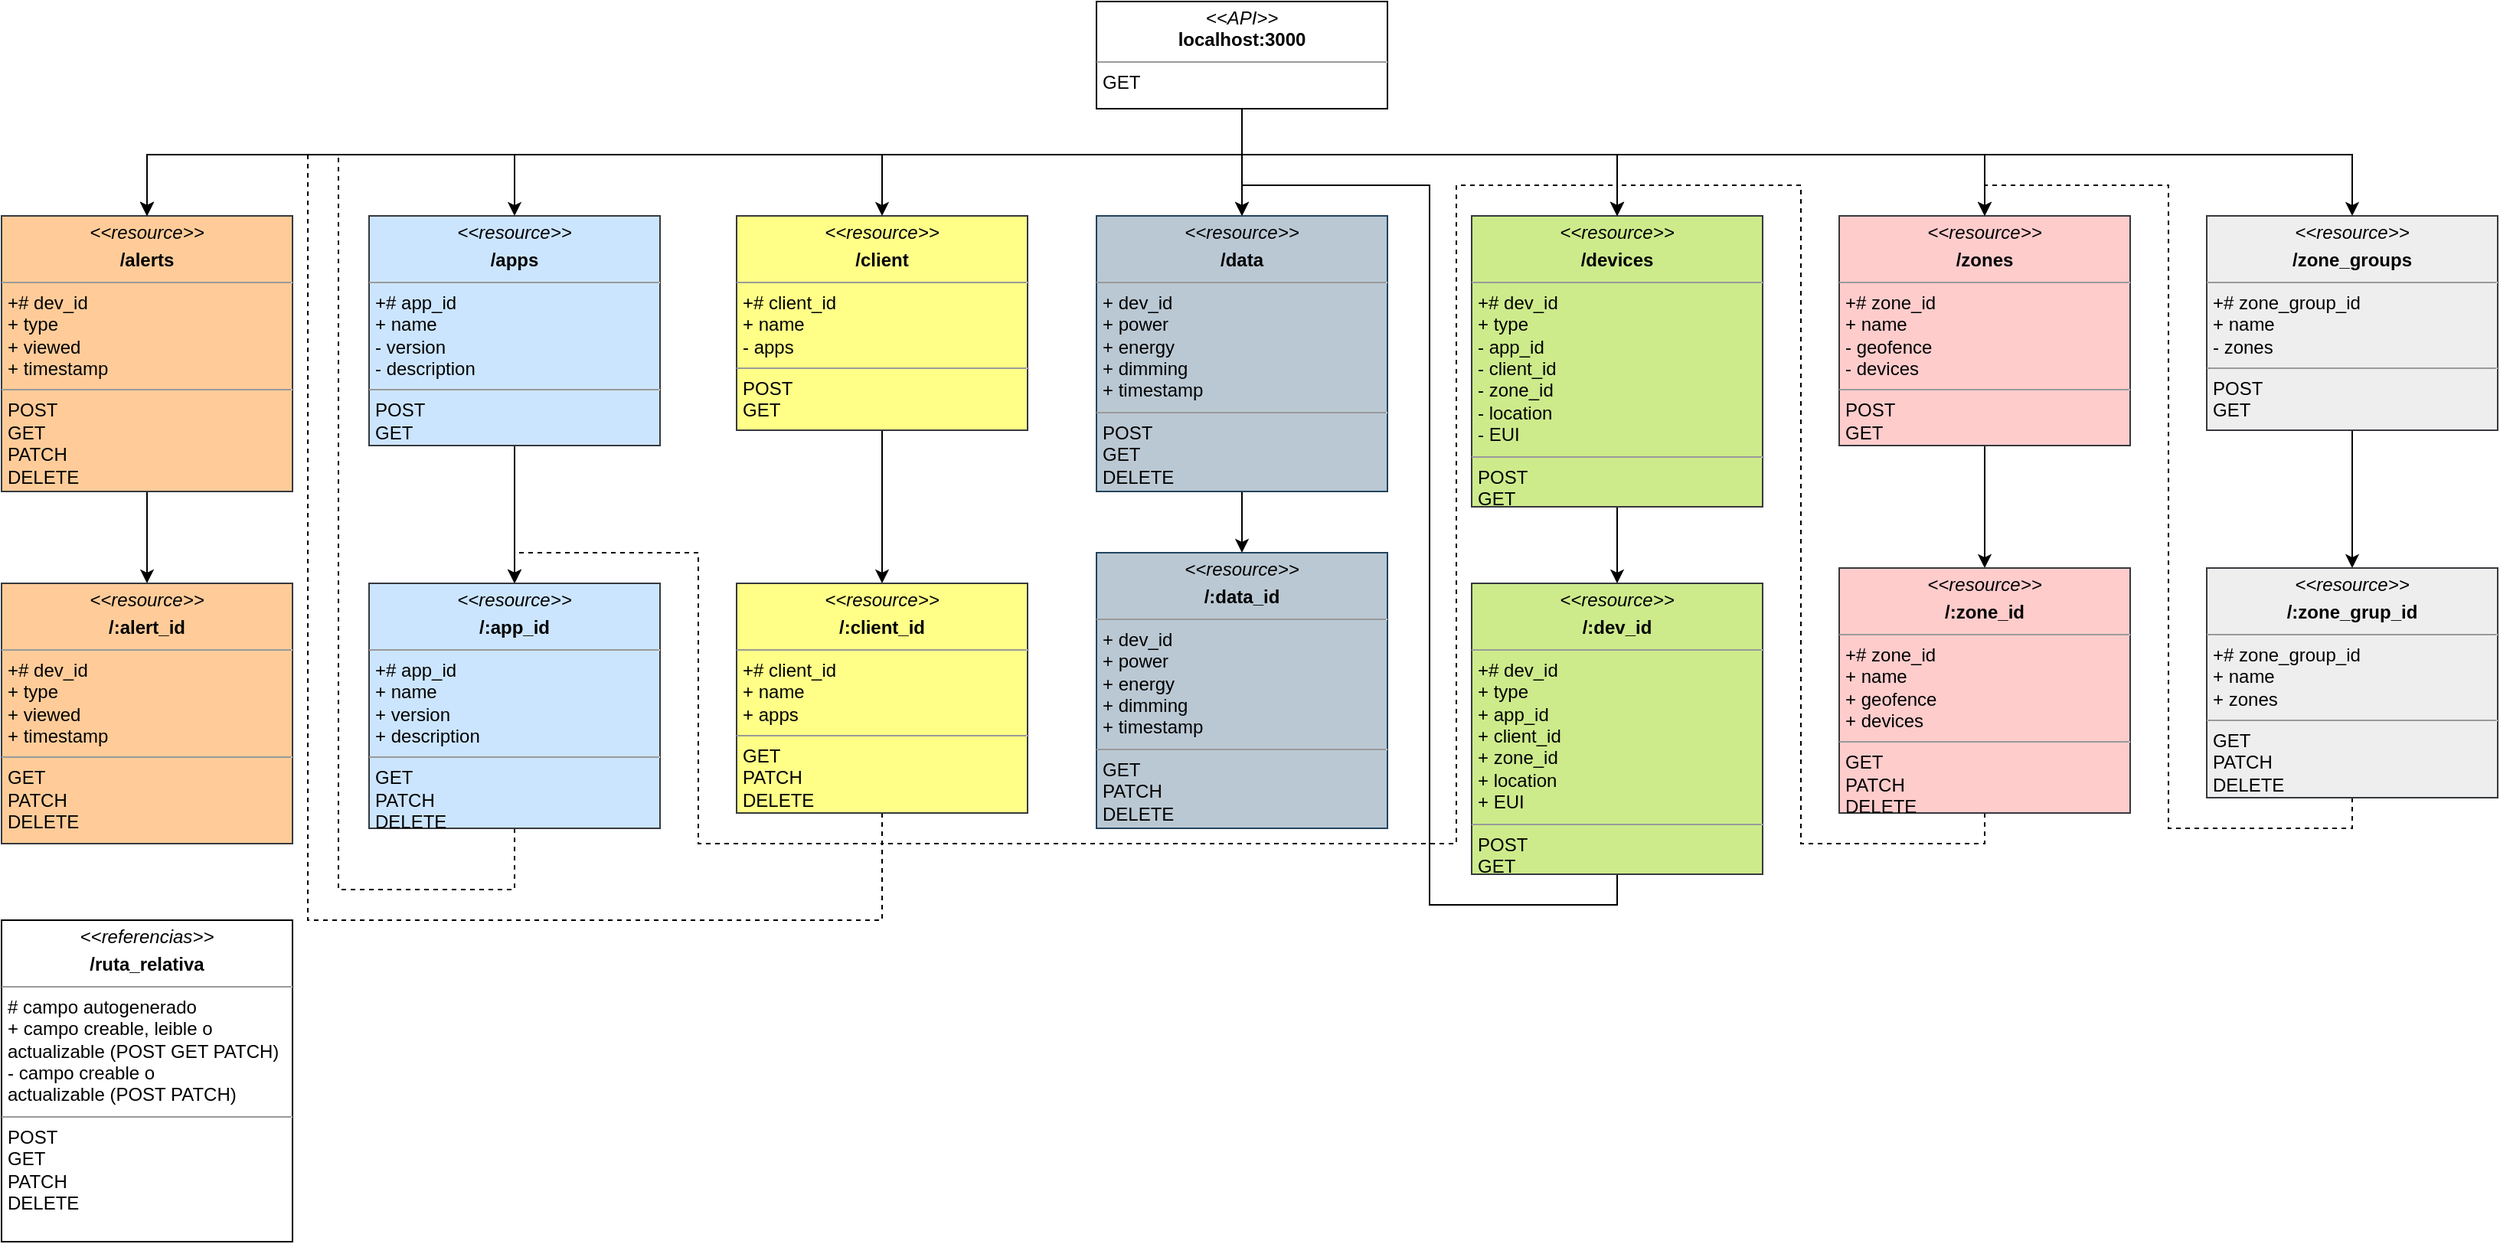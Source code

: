 <mxfile version="12.6.7" type="google"><diagram name="Page-1" id="c4acf3e9-155e-7222-9cf6-157b1a14988f"><mxGraphModel dx="1800" dy="668" grid="1" gridSize="10" guides="1" tooltips="1" connect="1" arrows="1" fold="1" page="1" pageScale="1" pageWidth="850" pageHeight="1100" background="#ffffff" math="0" shadow="0"><root><mxCell id="0"/><mxCell id="1" parent="0"/><mxCell id="lc4Dg4HVKLQ72HS-qznh-30" style="edgeStyle=orthogonalEdgeStyle;rounded=0;orthogonalLoop=1;jettySize=auto;html=1;exitX=0.5;exitY=1;exitDx=0;exitDy=0;entryX=0.5;entryY=0;entryDx=0;entryDy=0;strokeColor=#000000;" parent="1" source="O4Lnr_9uCErgYQcdKNVx-6" target="lc4Dg4HVKLQ72HS-qznh-29" edge="1"><mxGeometry relative="1" as="geometry"/></mxCell><mxCell id="O4Lnr_9uCErgYQcdKNVx-6" value="&lt;p style=&quot;margin: 0px ; margin-top: 4px ; text-align: center&quot;&gt;&lt;i&gt;&amp;lt;&amp;lt;resource&lt;/i&gt;&lt;i&gt;&amp;gt;&amp;gt;&lt;/i&gt;&lt;/p&gt;&lt;p style=&quot;margin: 0px ; margin-top: 4px ; text-align: center&quot;&gt;&lt;b&gt;/client&lt;/b&gt;&lt;/p&gt;&lt;hr size=&quot;1&quot;&gt;&lt;p style=&quot;margin: 0px ; margin-left: 4px&quot;&gt;+# client_id&lt;/p&gt;&lt;p style=&quot;margin: 0px ; margin-left: 4px&quot;&gt;+ name&lt;/p&gt;&lt;p style=&quot;margin: 0px ; margin-left: 4px&quot;&gt;- apps&lt;/p&gt;&lt;hr size=&quot;1&quot;&gt;&lt;p style=&quot;margin: 0px 0px 0px 4px&quot;&gt;POST&lt;br&gt;&lt;/p&gt;&lt;p style=&quot;margin: 0px 0px 0px 4px&quot;&gt;GET&lt;/p&gt;" style="verticalAlign=top;align=left;overflow=fill;fontSize=12;fontFamily=Helvetica;html=1;fillColor=#ffff88;strokeColor=#36393d;" parent="1" vertex="1"><mxGeometry x="520" y="160" width="190" height="140" as="geometry"/></mxCell><mxCell id="lc4Dg4HVKLQ72HS-qznh-26" style="edgeStyle=orthogonalEdgeStyle;rounded=0;orthogonalLoop=1;jettySize=auto;html=1;exitX=0.5;exitY=1;exitDx=0;exitDy=0;entryX=0.5;entryY=0;entryDx=0;entryDy=0;strokeColor=#000000;" parent="1" source="O4Lnr_9uCErgYQcdKNVx-8" target="lc4Dg4HVKLQ72HS-qznh-19" edge="1"><mxGeometry relative="1" as="geometry"/></mxCell><mxCell id="O4Lnr_9uCErgYQcdKNVx-8" value="&lt;p style=&quot;margin: 0px ; margin-top: 4px ; text-align: center&quot;&gt;&lt;i&gt;&amp;lt;&amp;lt;resource&lt;/i&gt;&lt;i&gt;&amp;gt;&amp;gt;&lt;/i&gt;&lt;/p&gt;&lt;p style=&quot;margin: 0px ; margin-top: 4px ; text-align: center&quot;&gt;&lt;b&gt;/:dev_id&lt;/b&gt;&lt;/p&gt;&lt;hr size=&quot;1&quot;&gt;&lt;p style=&quot;margin: 0px ; margin-left: 4px&quot;&gt;&lt;span&gt;+# dev_id&lt;/span&gt;&lt;br&gt;&lt;/p&gt;&lt;p style=&quot;margin: 0px 0px 0px 4px&quot;&gt;+ type&lt;/p&gt;&lt;p style=&quot;margin: 0px 0px 0px 4px&quot;&gt;+ app_id&lt;/p&gt;&lt;p style=&quot;margin: 0px 0px 0px 4px&quot;&gt;+ client_id&lt;/p&gt;&lt;p style=&quot;margin: 0px 0px 0px 4px&quot;&gt;+ zone_id&lt;/p&gt;&lt;p style=&quot;margin: 0px 0px 0px 4px&quot;&gt;+ location&lt;/p&gt;&lt;p style=&quot;margin: 0px 0px 0px 4px&quot;&gt;+ EUI&lt;/p&gt;&lt;hr size=&quot;1&quot;&gt;&lt;p style=&quot;margin: 0px 0px 0px 4px&quot;&gt;POST&lt;br&gt;&lt;/p&gt;&lt;p style=&quot;margin: 0px 0px 0px 4px&quot;&gt;GET&lt;/p&gt;" style="verticalAlign=top;align=left;overflow=fill;fontSize=12;fontFamily=Helvetica;html=1;fillColor=#cdeb8b;strokeColor=#36393d;" parent="1" vertex="1"><mxGeometry x="1000" y="400" width="190" height="190" as="geometry"/></mxCell><mxCell id="lc4Dg4HVKLQ72HS-qznh-17" style="edgeStyle=orthogonalEdgeStyle;rounded=0;orthogonalLoop=1;jettySize=auto;html=1;exitX=0.5;exitY=1;exitDx=0;exitDy=0;entryX=0.5;entryY=0;entryDx=0;entryDy=0;" parent="1" source="lc4Dg4HVKLQ72HS-qznh-8" target="lc4Dg4HVKLQ72HS-qznh-10" edge="1"><mxGeometry relative="1" as="geometry"><Array as="points"><mxPoint x="850" y="120"/><mxPoint x="135" y="120"/></Array></mxGeometry></mxCell><mxCell id="lc4Dg4HVKLQ72HS-qznh-20" style="edgeStyle=orthogonalEdgeStyle;rounded=0;orthogonalLoop=1;jettySize=auto;html=1;exitX=0.5;exitY=1;exitDx=0;exitDy=0;entryX=0.5;entryY=0;entryDx=0;entryDy=0;" parent="1" source="lc4Dg4HVKLQ72HS-qznh-8" target="lc4Dg4HVKLQ72HS-qznh-12" edge="1"><mxGeometry relative="1" as="geometry"><Array as="points"><mxPoint x="850" y="120"/><mxPoint x="1095" y="120"/></Array></mxGeometry></mxCell><mxCell id="lc4Dg4HVKLQ72HS-qznh-21" style="edgeStyle=orthogonalEdgeStyle;rounded=0;orthogonalLoop=1;jettySize=auto;html=1;exitX=0.5;exitY=1;exitDx=0;exitDy=0;entryX=0.5;entryY=0;entryDx=0;entryDy=0;" parent="1" source="lc4Dg4HVKLQ72HS-qznh-8" target="O4Lnr_9uCErgYQcdKNVx-6" edge="1"><mxGeometry relative="1" as="geometry"><Array as="points"><mxPoint x="850" y="120"/><mxPoint x="615" y="120"/></Array></mxGeometry></mxCell><mxCell id="lc4Dg4HVKLQ72HS-qznh-22" style="edgeStyle=orthogonalEdgeStyle;rounded=0;orthogonalLoop=1;jettySize=auto;html=1;exitX=0.5;exitY=1;exitDx=0;exitDy=0;entryX=0.5;entryY=0;entryDx=0;entryDy=0;" parent="1" source="lc4Dg4HVKLQ72HS-qznh-8" target="lc4Dg4HVKLQ72HS-qznh-11" edge="1"><mxGeometry relative="1" as="geometry"><Array as="points"><mxPoint x="850" y="120"/><mxPoint x="375" y="120"/></Array></mxGeometry></mxCell><mxCell id="lc4Dg4HVKLQ72HS-qznh-23" style="edgeStyle=orthogonalEdgeStyle;rounded=0;orthogonalLoop=1;jettySize=auto;html=1;exitX=0.5;exitY=1;exitDx=0;exitDy=0;entryX=0.5;entryY=0;entryDx=0;entryDy=0;" parent="1" source="lc4Dg4HVKLQ72HS-qznh-8" target="lc4Dg4HVKLQ72HS-qznh-13" edge="1"><mxGeometry relative="1" as="geometry"><Array as="points"><mxPoint x="850" y="120"/><mxPoint x="1335" y="120"/></Array></mxGeometry></mxCell><mxCell id="lc4Dg4HVKLQ72HS-qznh-24" style="edgeStyle=orthogonalEdgeStyle;rounded=0;orthogonalLoop=1;jettySize=auto;html=1;exitX=0.5;exitY=1;exitDx=0;exitDy=0;entryX=0.5;entryY=0;entryDx=0;entryDy=0;" parent="1" source="lc4Dg4HVKLQ72HS-qznh-8" target="lc4Dg4HVKLQ72HS-qznh-14" edge="1"><mxGeometry relative="1" as="geometry"><Array as="points"><mxPoint x="850" y="120"/><mxPoint x="1575" y="120"/></Array></mxGeometry></mxCell><mxCell id="oDlpkbj4S_-S_2nojiM2-3" style="edgeStyle=orthogonalEdgeStyle;rounded=0;orthogonalLoop=1;jettySize=auto;html=1;exitX=0.5;exitY=1;exitDx=0;exitDy=0;entryX=0.5;entryY=0;entryDx=0;entryDy=0;" parent="1" source="lc4Dg4HVKLQ72HS-qznh-8" target="lc4Dg4HVKLQ72HS-qznh-19" edge="1"><mxGeometry relative="1" as="geometry"/></mxCell><mxCell id="lc4Dg4HVKLQ72HS-qznh-8" value="&lt;p style=&quot;margin: 0px ; margin-top: 4px ; text-align: center&quot;&gt;&lt;i&gt;&amp;lt;&amp;lt;API&amp;gt;&amp;gt;&lt;/i&gt;&lt;br&gt;&lt;b&gt;localhost:3000&lt;/b&gt;&lt;/p&gt;&lt;hr size=&quot;1&quot;&gt;&lt;p style=&quot;margin: 0px ; margin-left: 4px&quot;&gt;GET&lt;/p&gt;" style="verticalAlign=top;align=left;overflow=fill;fontSize=12;fontFamily=Helvetica;html=1;" parent="1" vertex="1"><mxGeometry x="755" y="20" width="190" height="70" as="geometry"/></mxCell><mxCell id="RM6d26i9LhzQ9hYn7RAM-2" style="edgeStyle=orthogonalEdgeStyle;rounded=0;orthogonalLoop=1;jettySize=auto;html=1;exitX=0.5;exitY=1;exitDx=0;exitDy=0;" parent="1" source="lc4Dg4HVKLQ72HS-qznh-10" target="RM6d26i9LhzQ9hYn7RAM-1" edge="1"><mxGeometry relative="1" as="geometry"/></mxCell><mxCell id="lc4Dg4HVKLQ72HS-qznh-10" value="&lt;p style=&quot;margin: 0px ; margin-top: 4px ; text-align: center&quot;&gt;&lt;i&gt;&amp;lt;&amp;lt;resource&lt;/i&gt;&lt;i&gt;&amp;gt;&amp;gt;&lt;/i&gt;&lt;/p&gt;&lt;p style=&quot;margin: 0px ; margin-top: 4px ; text-align: center&quot;&gt;&lt;b&gt;/alerts&lt;/b&gt;&lt;/p&gt;&lt;hr size=&quot;1&quot;&gt;&lt;p style=&quot;margin: 0px ; margin-left: 4px&quot;&gt;+# dev_id&lt;/p&gt;&lt;p style=&quot;margin: 0px ; margin-left: 4px&quot;&gt;&lt;span&gt;+ type&lt;/span&gt;&lt;br&gt;&lt;/p&gt;&lt;p style=&quot;margin: 0px ; margin-left: 4px&quot;&gt;&lt;span&gt;+ viewed&lt;/span&gt;&lt;/p&gt;&lt;p style=&quot;margin: 0px 0px 0px 4px&quot;&gt;+ timestamp&lt;/p&gt;&lt;hr size=&quot;1&quot;&gt;&lt;p style=&quot;margin: 0px 0px 0px 4px&quot;&gt;POST&lt;br&gt;&lt;/p&gt;&lt;p style=&quot;margin: 0px 0px 0px 4px&quot;&gt;GET&lt;/p&gt;&lt;p style=&quot;margin: 0px 0px 0px 4px&quot;&gt;PATCH&lt;/p&gt;&lt;p style=&quot;margin: 0px 0px 0px 4px&quot;&gt;DELETE&lt;/p&gt;" style="verticalAlign=top;align=left;overflow=fill;fontSize=12;fontFamily=Helvetica;html=1;fillColor=#ffcc99;strokeColor=#36393d;" parent="1" vertex="1"><mxGeometry x="40" y="160" width="190" height="180" as="geometry"/></mxCell><mxCell id="lc4Dg4HVKLQ72HS-qznh-28" style="edgeStyle=orthogonalEdgeStyle;rounded=0;orthogonalLoop=1;jettySize=auto;html=1;exitX=0.5;exitY=1;exitDx=0;exitDy=0;fillColor=#cce5ff;strokeColor=#000000;" parent="1" source="lc4Dg4HVKLQ72HS-qznh-11" target="lc4Dg4HVKLQ72HS-qznh-27" edge="1"><mxGeometry relative="1" as="geometry"/></mxCell><mxCell id="lc4Dg4HVKLQ72HS-qznh-11" value="&lt;p style=&quot;margin: 0px ; margin-top: 4px ; text-align: center&quot;&gt;&lt;i&gt;&amp;lt;&amp;lt;resource&lt;/i&gt;&lt;i&gt;&amp;gt;&amp;gt;&lt;/i&gt;&lt;/p&gt;&lt;p style=&quot;margin: 0px ; margin-top: 4px ; text-align: center&quot;&gt;&lt;b&gt;/apps&lt;/b&gt;&lt;/p&gt;&lt;hr size=&quot;1&quot;&gt;&lt;p style=&quot;margin: 0px ; margin-left: 4px&quot;&gt;+# app_id&lt;/p&gt;&lt;p style=&quot;margin: 0px ; margin-left: 4px&quot;&gt;&lt;span&gt;+ name&lt;/span&gt;&lt;br&gt;&lt;/p&gt;&lt;p style=&quot;margin: 0px ; margin-left: 4px&quot;&gt;- version&lt;/p&gt;&lt;p style=&quot;margin: 0px ; margin-left: 4px&quot;&gt;- description&lt;/p&gt;&lt;hr size=&quot;1&quot;&gt;&lt;p style=&quot;margin: 0px 0px 0px 4px&quot;&gt;POST&lt;br&gt;&lt;/p&gt;&lt;p style=&quot;margin: 0px 0px 0px 4px&quot;&gt;GET&lt;/p&gt;" style="verticalAlign=top;align=left;overflow=fill;fontSize=12;fontFamily=Helvetica;html=1;fillColor=#cce5ff;strokeColor=#36393d;" parent="1" vertex="1"><mxGeometry x="280" y="160" width="190" height="150" as="geometry"/></mxCell><mxCell id="lc4Dg4HVKLQ72HS-qznh-25" style="edgeStyle=orthogonalEdgeStyle;rounded=0;orthogonalLoop=1;jettySize=auto;html=1;exitX=0.5;exitY=1;exitDx=0;exitDy=0;entryX=0.5;entryY=0;entryDx=0;entryDy=0;strokeColor=#000000;" parent="1" source="lc4Dg4HVKLQ72HS-qznh-12" target="O4Lnr_9uCErgYQcdKNVx-8" edge="1"><mxGeometry relative="1" as="geometry"/></mxCell><mxCell id="lc4Dg4HVKLQ72HS-qznh-12" value="&lt;p style=&quot;margin: 0px ; margin-top: 4px ; text-align: center&quot;&gt;&lt;i&gt;&amp;lt;&amp;lt;resource&lt;/i&gt;&lt;i&gt;&amp;gt;&amp;gt;&lt;/i&gt;&lt;/p&gt;&lt;p style=&quot;margin: 0px ; margin-top: 4px ; text-align: center&quot;&gt;&lt;b&gt;/devices&lt;/b&gt;&lt;/p&gt;&lt;hr size=&quot;1&quot;&gt;&lt;p style=&quot;margin: 0px ; margin-left: 4px&quot;&gt;+# dev_id&lt;/p&gt;&lt;p style=&quot;margin: 0px ; margin-left: 4px&quot;&gt;+ type&lt;/p&gt;&lt;p style=&quot;margin: 0px ; margin-left: 4px&quot;&gt;- app_id&lt;/p&gt;&lt;p style=&quot;margin: 0px ; margin-left: 4px&quot;&gt;- client_id&lt;/p&gt;&lt;p style=&quot;margin: 0px ; margin-left: 4px&quot;&gt;- zone_id&lt;/p&gt;&lt;p style=&quot;margin: 0px ; margin-left: 4px&quot;&gt;- location&lt;/p&gt;&lt;p style=&quot;margin: 0px ; margin-left: 4px&quot;&gt;- EUI&lt;/p&gt;&lt;hr size=&quot;1&quot;&gt;&lt;p style=&quot;margin: 0px 0px 0px 4px&quot;&gt;POST&lt;br&gt;&lt;/p&gt;&lt;p style=&quot;margin: 0px 0px 0px 4px&quot;&gt;GET&lt;/p&gt;" style="verticalAlign=top;align=left;overflow=fill;fontSize=12;fontFamily=Helvetica;html=1;fillColor=#cdeb8b;strokeColor=#36393d;" parent="1" vertex="1"><mxGeometry x="1000" y="160" width="190" height="190" as="geometry"/></mxCell><mxCell id="lc4Dg4HVKLQ72HS-qznh-32" style="edgeStyle=orthogonalEdgeStyle;rounded=0;orthogonalLoop=1;jettySize=auto;html=1;exitX=0.5;exitY=1;exitDx=0;exitDy=0;entryX=0.5;entryY=0;entryDx=0;entryDy=0;strokeColor=#000000;" parent="1" source="lc4Dg4HVKLQ72HS-qznh-13" target="lc4Dg4HVKLQ72HS-qznh-31" edge="1"><mxGeometry relative="1" as="geometry"/></mxCell><mxCell id="lc4Dg4HVKLQ72HS-qznh-13" value="&lt;p style=&quot;margin: 0px ; margin-top: 4px ; text-align: center&quot;&gt;&lt;i&gt;&amp;lt;&amp;lt;resource&lt;/i&gt;&lt;i&gt;&amp;gt;&amp;gt;&lt;/i&gt;&lt;/p&gt;&lt;p style=&quot;margin: 0px ; margin-top: 4px ; text-align: center&quot;&gt;&lt;b&gt;/zones&lt;/b&gt;&lt;/p&gt;&lt;hr size=&quot;1&quot;&gt;&lt;p style=&quot;margin: 0px ; margin-left: 4px&quot;&gt;+# zone_id&lt;/p&gt;&lt;p style=&quot;margin: 0px ; margin-left: 4px&quot;&gt;+ name&lt;/p&gt;&lt;p style=&quot;margin: 0px ; margin-left: 4px&quot;&gt;- geofence&lt;/p&gt;&lt;p style=&quot;margin: 0px ; margin-left: 4px&quot;&gt;- devices&lt;/p&gt;&lt;hr size=&quot;1&quot;&gt;&lt;p style=&quot;margin: 0px 0px 0px 4px&quot;&gt;POST&lt;br&gt;&lt;/p&gt;&lt;p style=&quot;margin: 0px 0px 0px 4px&quot;&gt;GET&lt;/p&gt;" style="verticalAlign=top;align=left;overflow=fill;fontSize=12;fontFamily=Helvetica;html=1;fillColor=#ffcccc;strokeColor=#36393d;" parent="1" vertex="1"><mxGeometry x="1240" y="160" width="190" height="150" as="geometry"/></mxCell><mxCell id="lc4Dg4HVKLQ72HS-qznh-34" style="edgeStyle=orthogonalEdgeStyle;rounded=0;orthogonalLoop=1;jettySize=auto;html=1;exitX=0.5;exitY=1;exitDx=0;exitDy=0;entryX=0.5;entryY=0;entryDx=0;entryDy=0;strokeColor=#000000;" parent="1" source="lc4Dg4HVKLQ72HS-qznh-14" target="lc4Dg4HVKLQ72HS-qznh-33" edge="1"><mxGeometry relative="1" as="geometry"/></mxCell><mxCell id="lc4Dg4HVKLQ72HS-qznh-14" value="&lt;p style=&quot;margin: 0px ; margin-top: 4px ; text-align: center&quot;&gt;&lt;i&gt;&amp;lt;&amp;lt;resource&lt;/i&gt;&lt;i&gt;&amp;gt;&amp;gt;&lt;/i&gt;&lt;/p&gt;&lt;p style=&quot;margin: 0px ; margin-top: 4px ; text-align: center&quot;&gt;&lt;b&gt;/zone_groups&lt;/b&gt;&lt;/p&gt;&lt;hr size=&quot;1&quot;&gt;&lt;p style=&quot;margin: 0px ; margin-left: 4px&quot;&gt;+# zone_group_id&lt;/p&gt;&lt;p style=&quot;margin: 0px ; margin-left: 4px&quot;&gt;+ name&lt;/p&gt;&lt;p style=&quot;margin: 0px ; margin-left: 4px&quot;&gt;- zones&lt;/p&gt;&lt;hr size=&quot;1&quot;&gt;&lt;p style=&quot;margin: 0px 0px 0px 4px&quot;&gt;POST&lt;br&gt;&lt;/p&gt;&lt;p style=&quot;margin: 0px 0px 0px 4px&quot;&gt;GET&lt;/p&gt;" style="verticalAlign=top;align=left;overflow=fill;fontSize=12;fontFamily=Helvetica;html=1;fillColor=#eeeeee;strokeColor=#36393d;" parent="1" vertex="1"><mxGeometry x="1480" y="160" width="190" height="140" as="geometry"/></mxCell><mxCell id="oDlpkbj4S_-S_2nojiM2-2" style="edgeStyle=orthogonalEdgeStyle;rounded=0;orthogonalLoop=1;jettySize=auto;html=1;exitX=0.5;exitY=1;exitDx=0;exitDy=0;entryX=0.5;entryY=0;entryDx=0;entryDy=0;" parent="1" source="lc4Dg4HVKLQ72HS-qznh-19" target="oDlpkbj4S_-S_2nojiM2-1" edge="1"><mxGeometry relative="1" as="geometry"/></mxCell><mxCell id="lc4Dg4HVKLQ72HS-qznh-19" value="&lt;p style=&quot;margin: 0px ; margin-top: 4px ; text-align: center&quot;&gt;&lt;i&gt;&amp;lt;&amp;lt;resource&lt;/i&gt;&lt;i&gt;&amp;gt;&amp;gt;&lt;/i&gt;&lt;/p&gt;&lt;p style=&quot;margin: 0px ; margin-top: 4px ; text-align: center&quot;&gt;&lt;b&gt;/data&lt;/b&gt;&lt;/p&gt;&lt;hr size=&quot;1&quot;&gt;&lt;p style=&quot;margin: 0px ; margin-left: 4px&quot;&gt;+ dev_id&lt;/p&gt;&lt;p style=&quot;margin: 0px ; margin-left: 4px&quot;&gt;+ power&lt;/p&gt;&lt;p style=&quot;margin: 0px ; margin-left: 4px&quot;&gt;+ energy&lt;/p&gt;&lt;p style=&quot;margin: 0px ; margin-left: 4px&quot;&gt;+ dimming&lt;/p&gt;&lt;p style=&quot;margin: 0px ; margin-left: 4px&quot;&gt;+ timestamp&lt;/p&gt;&lt;hr size=&quot;1&quot;&gt;&lt;p style=&quot;margin: 0px 0px 0px 4px&quot;&gt;POST&lt;br&gt;&lt;/p&gt;&lt;p style=&quot;margin: 0px 0px 0px 4px&quot;&gt;GET&lt;/p&gt;&lt;p style=&quot;margin: 0px 0px 0px 4px&quot;&gt;DELETE&lt;/p&gt;" style="verticalAlign=top;align=left;overflow=fill;fontSize=12;fontFamily=Helvetica;html=1;fillColor=#bac8d3;strokeColor=#23445d;" parent="1" vertex="1"><mxGeometry x="755" y="160" width="190" height="180" as="geometry"/></mxCell><mxCell id="WiJu0_4lDkvdK-J-5fTl-7" style="edgeStyle=orthogonalEdgeStyle;rounded=0;orthogonalLoop=1;jettySize=auto;html=1;exitX=0.5;exitY=1;exitDx=0;exitDy=0;entryX=0.5;entryY=0;entryDx=0;entryDy=0;strokeColor=#000000;dashed=1;" parent="1" source="lc4Dg4HVKLQ72HS-qznh-27" target="lc4Dg4HVKLQ72HS-qznh-10" edge="1"><mxGeometry relative="1" as="geometry"><Array as="points"><mxPoint x="375" y="600"/><mxPoint x="260" y="600"/><mxPoint x="260" y="120"/><mxPoint x="135" y="120"/></Array></mxGeometry></mxCell><mxCell id="lc4Dg4HVKLQ72HS-qznh-27" value="&lt;p style=&quot;margin: 0px ; margin-top: 4px ; text-align: center&quot;&gt;&lt;i&gt;&amp;lt;&amp;lt;resource&lt;/i&gt;&lt;i&gt;&amp;gt;&amp;gt;&lt;/i&gt;&lt;/p&gt;&lt;p style=&quot;margin: 0px ; margin-top: 4px ; text-align: center&quot;&gt;&lt;b&gt;/:app_id&lt;/b&gt;&lt;/p&gt;&lt;hr size=&quot;1&quot;&gt;&lt;p style=&quot;margin: 0px ; margin-left: 4px&quot;&gt;+# app_id&lt;/p&gt;&lt;p style=&quot;margin: 0px ; margin-left: 4px&quot;&gt;&lt;span&gt;+ name&lt;/span&gt;&lt;br&gt;&lt;/p&gt;&lt;p style=&quot;margin: 0px ; margin-left: 4px&quot;&gt;+ version&lt;/p&gt;&lt;p style=&quot;margin: 0px ; margin-left: 4px&quot;&gt;+ description&lt;/p&gt;&lt;hr size=&quot;1&quot;&gt;&lt;p style=&quot;margin: 0px 0px 0px 4px&quot;&gt;&lt;span&gt;GET&lt;/span&gt;&lt;br&gt;&lt;/p&gt;&lt;p style=&quot;margin: 0px 0px 0px 4px&quot;&gt;PATCH&lt;/p&gt;&lt;p style=&quot;margin: 0px 0px 0px 4px&quot;&gt;DELETE&lt;/p&gt;" style="verticalAlign=top;align=left;overflow=fill;fontSize=12;fontFamily=Helvetica;html=1;fillColor=#cce5ff;strokeColor=#36393d;" parent="1" vertex="1"><mxGeometry x="280" y="400" width="190" height="160" as="geometry"/></mxCell><mxCell id="WiJu0_4lDkvdK-J-5fTl-6" style="edgeStyle=orthogonalEdgeStyle;rounded=0;orthogonalLoop=1;jettySize=auto;html=1;exitX=0.5;exitY=1;exitDx=0;exitDy=0;entryX=0.5;entryY=0;entryDx=0;entryDy=0;strokeColor=#000000;dashed=1;" parent="1" source="lc4Dg4HVKLQ72HS-qznh-29" target="lc4Dg4HVKLQ72HS-qznh-27" edge="1"><mxGeometry relative="1" as="geometry"/></mxCell><mxCell id="WiJu0_4lDkvdK-J-5fTl-8" style="edgeStyle=orthogonalEdgeStyle;rounded=0;orthogonalLoop=1;jettySize=auto;html=1;exitX=0.5;exitY=1;exitDx=0;exitDy=0;entryX=0.5;entryY=0;entryDx=0;entryDy=0;strokeColor=#000000;dashed=1;" parent="1" source="lc4Dg4HVKLQ72HS-qznh-29" target="lc4Dg4HVKLQ72HS-qznh-10" edge="1"><mxGeometry relative="1" as="geometry"><Array as="points"><mxPoint x="615" y="620"/><mxPoint x="240" y="620"/><mxPoint x="240" y="120"/><mxPoint x="135" y="120"/></Array></mxGeometry></mxCell><mxCell id="DpE-NlaaH8ee90zjYGen-1" style="edgeStyle=orthogonalEdgeStyle;rounded=0;orthogonalLoop=1;jettySize=auto;html=1;exitX=0.5;exitY=1;exitDx=0;exitDy=0;entryX=0.5;entryY=0;entryDx=0;entryDy=0;dashed=1;" parent="1" source="lc4Dg4HVKLQ72HS-qznh-29" target="lc4Dg4HVKLQ72HS-qznh-12" edge="1"><mxGeometry relative="1" as="geometry"><Array as="points"><mxPoint x="615" y="570"/><mxPoint x="990" y="570"/><mxPoint x="990" y="140"/><mxPoint x="1095" y="140"/></Array></mxGeometry></mxCell><mxCell id="lc4Dg4HVKLQ72HS-qznh-29" value="&lt;p style=&quot;margin: 0px ; margin-top: 4px ; text-align: center&quot;&gt;&lt;i&gt;&amp;lt;&amp;lt;resource&lt;/i&gt;&lt;i&gt;&amp;gt;&amp;gt;&lt;/i&gt;&lt;/p&gt;&lt;p style=&quot;margin: 0px ; margin-top: 4px ; text-align: center&quot;&gt;&lt;b&gt;/:client_id&lt;/b&gt;&lt;/p&gt;&lt;hr size=&quot;1&quot;&gt;&lt;p style=&quot;margin: 0px ; margin-left: 4px&quot;&gt;+# client_id&lt;/p&gt;&lt;p style=&quot;margin: 0px ; margin-left: 4px&quot;&gt;+ name&lt;/p&gt;&lt;p style=&quot;margin: 0px ; margin-left: 4px&quot;&gt;+ apps&lt;/p&gt;&lt;hr size=&quot;1&quot;&gt;&lt;p style=&quot;margin: 0px 0px 0px 4px&quot;&gt;&lt;span&gt;GET&lt;/span&gt;&lt;br&gt;&lt;/p&gt;&lt;p style=&quot;margin: 0px 0px 0px 4px&quot;&gt;PATCH&lt;/p&gt;&lt;p style=&quot;margin: 0px 0px 0px 4px&quot;&gt;DELETE&lt;/p&gt;" style="verticalAlign=top;align=left;overflow=fill;fontSize=12;fontFamily=Helvetica;html=1;fillColor=#ffff88;strokeColor=#36393d;" parent="1" vertex="1"><mxGeometry x="520" y="400" width="190" height="150" as="geometry"/></mxCell><mxCell id="DpE-NlaaH8ee90zjYGen-2" style="edgeStyle=orthogonalEdgeStyle;rounded=0;orthogonalLoop=1;jettySize=auto;html=1;exitX=0.5;exitY=1;exitDx=0;exitDy=0;entryX=0.5;entryY=0;entryDx=0;entryDy=0;dashed=1;" parent="1" source="lc4Dg4HVKLQ72HS-qznh-31" target="lc4Dg4HVKLQ72HS-qznh-12" edge="1"><mxGeometry relative="1" as="geometry"/></mxCell><mxCell id="lc4Dg4HVKLQ72HS-qznh-31" value="&lt;p style=&quot;margin: 0px ; margin-top: 4px ; text-align: center&quot;&gt;&lt;i&gt;&amp;lt;&amp;lt;resource&lt;/i&gt;&lt;i&gt;&amp;gt;&amp;gt;&lt;/i&gt;&lt;/p&gt;&lt;p style=&quot;margin: 0px ; margin-top: 4px ; text-align: center&quot;&gt;&lt;b&gt;/:zone_id&lt;/b&gt;&lt;/p&gt;&lt;hr size=&quot;1&quot;&gt;&lt;p style=&quot;margin: 0px ; margin-left: 4px&quot;&gt;+# zone_id&lt;/p&gt;&lt;p style=&quot;margin: 0px ; margin-left: 4px&quot;&gt;+ name&lt;/p&gt;&lt;p style=&quot;margin: 0px ; margin-left: 4px&quot;&gt;+ geofence&lt;/p&gt;&lt;p style=&quot;margin: 0px ; margin-left: 4px&quot;&gt;+ devices&lt;/p&gt;&lt;hr size=&quot;1&quot;&gt;&lt;p style=&quot;margin: 0px 0px 0px 4px&quot;&gt;&lt;span&gt;GET&lt;/span&gt;&lt;br&gt;&lt;/p&gt;&lt;p style=&quot;margin: 0px 0px 0px 4px&quot;&gt;PATCH&lt;/p&gt;&lt;p style=&quot;margin: 0px 0px 0px 4px&quot;&gt;DELETE&lt;/p&gt;" style="verticalAlign=top;align=left;overflow=fill;fontSize=12;fontFamily=Helvetica;html=1;fillColor=#ffcccc;strokeColor=#36393d;" parent="1" vertex="1"><mxGeometry x="1240" y="390" width="190" height="160" as="geometry"/></mxCell><mxCell id="DpE-NlaaH8ee90zjYGen-3" style="edgeStyle=orthogonalEdgeStyle;rounded=0;orthogonalLoop=1;jettySize=auto;html=1;exitX=0.5;exitY=1;exitDx=0;exitDy=0;entryX=0.5;entryY=0;entryDx=0;entryDy=0;dashed=1;" parent="1" source="lc4Dg4HVKLQ72HS-qznh-33" target="lc4Dg4HVKLQ72HS-qznh-13" edge="1"><mxGeometry relative="1" as="geometry"/></mxCell><mxCell id="lc4Dg4HVKLQ72HS-qznh-33" value="&lt;p style=&quot;margin: 0px ; margin-top: 4px ; text-align: center&quot;&gt;&lt;i&gt;&amp;lt;&amp;lt;resource&lt;/i&gt;&lt;i&gt;&amp;gt;&amp;gt;&lt;/i&gt;&lt;/p&gt;&lt;p style=&quot;margin: 0px ; margin-top: 4px ; text-align: center&quot;&gt;&lt;b&gt;/:zone_grup_id&lt;/b&gt;&lt;/p&gt;&lt;hr size=&quot;1&quot;&gt;&lt;p style=&quot;margin: 0px ; margin-left: 4px&quot;&gt;+# zone_group_id&lt;/p&gt;&lt;p style=&quot;margin: 0px ; margin-left: 4px&quot;&gt;+ name&lt;/p&gt;&lt;p style=&quot;margin: 0px ; margin-left: 4px&quot;&gt;+ zones&lt;/p&gt;&lt;hr size=&quot;1&quot;&gt;&lt;p style=&quot;margin: 0px 0px 0px 4px&quot;&gt;&lt;span&gt;GET&lt;/span&gt;&lt;br&gt;&lt;/p&gt;&lt;p style=&quot;margin: 0px 0px 0px 4px&quot;&gt;PATCH&lt;/p&gt;&lt;p style=&quot;margin: 0px 0px 0px 4px&quot;&gt;DELETE&lt;/p&gt;" style="verticalAlign=top;align=left;overflow=fill;fontSize=12;fontFamily=Helvetica;html=1;fillColor=#eeeeee;strokeColor=#36393d;" parent="1" vertex="1"><mxGeometry x="1480" y="390" width="190" height="150" as="geometry"/></mxCell><mxCell id="lc4Dg4HVKLQ72HS-qznh-35" value="&lt;p style=&quot;margin: 0px ; margin-top: 4px ; text-align: center&quot;&gt;&lt;i&gt;&amp;lt;&amp;lt;referencias&lt;/i&gt;&lt;i&gt;&amp;gt;&amp;gt;&lt;/i&gt;&lt;/p&gt;&lt;p style=&quot;margin: 0px ; margin-top: 4px ; text-align: center&quot;&gt;&lt;b&gt;/ruta_relativa&lt;/b&gt;&lt;/p&gt;&lt;hr size=&quot;1&quot;&gt;&lt;p style=&quot;margin: 0px ; margin-left: 4px&quot;&gt;# campo autogenerado&lt;/p&gt;&lt;p style=&quot;margin: 0px ; margin-left: 4px&quot;&gt;+ campo creable, leible o&amp;nbsp;&lt;/p&gt;&lt;p style=&quot;margin: 0px ; margin-left: 4px&quot;&gt;actualizable (POST GET PATCH)&lt;/p&gt;&lt;p style=&quot;margin: 0px ; margin-left: 4px&quot;&gt;- campo creable o&amp;nbsp;&lt;/p&gt;&lt;p style=&quot;margin: 0px ; margin-left: 4px&quot;&gt;actualizable (POST PATCH)&lt;/p&gt;&lt;hr size=&quot;1&quot;&gt;&lt;p style=&quot;margin: 0px 0px 0px 4px&quot;&gt;POST&lt;br&gt;&lt;/p&gt;&lt;p style=&quot;margin: 0px 0px 0px 4px&quot;&gt;GET&lt;/p&gt;&lt;p style=&quot;margin: 0px 0px 0px 4px&quot;&gt;PATCH&lt;/p&gt;&lt;p style=&quot;margin: 0px 0px 0px 4px&quot;&gt;DELETE&lt;/p&gt;" style="verticalAlign=top;align=left;overflow=fill;fontSize=12;fontFamily=Helvetica;html=1;fillColor=none;" parent="1" vertex="1"><mxGeometry x="40" y="620" width="190" height="210" as="geometry"/></mxCell><mxCell id="RM6d26i9LhzQ9hYn7RAM-1" value="&lt;p style=&quot;margin: 0px ; margin-top: 4px ; text-align: center&quot;&gt;&lt;i&gt;&amp;lt;&amp;lt;resource&lt;/i&gt;&lt;i&gt;&amp;gt;&amp;gt;&lt;/i&gt;&lt;/p&gt;&lt;p style=&quot;margin: 0px ; margin-top: 4px ; text-align: center&quot;&gt;&lt;b&gt;/:alert_id&lt;/b&gt;&lt;/p&gt;&lt;hr size=&quot;1&quot;&gt;&lt;p style=&quot;margin: 0px ; margin-left: 4px&quot;&gt;+# dev_id&lt;/p&gt;&lt;p style=&quot;margin: 0px ; margin-left: 4px&quot;&gt;&lt;span&gt;+ type&lt;/span&gt;&lt;br&gt;&lt;/p&gt;&lt;p style=&quot;margin: 0px ; margin-left: 4px&quot;&gt;&lt;span&gt;+ viewed&lt;/span&gt;&lt;/p&gt;&lt;p style=&quot;margin: 0px 0px 0px 4px&quot;&gt;+ timestamp&lt;/p&gt;&lt;hr size=&quot;1&quot;&gt;&lt;p style=&quot;margin: 0px 0px 0px 4px&quot;&gt;&lt;span&gt;GET&lt;/span&gt;&lt;br&gt;&lt;/p&gt;&lt;p style=&quot;margin: 0px 0px 0px 4px&quot;&gt;PATCH&lt;/p&gt;&lt;p style=&quot;margin: 0px 0px 0px 4px&quot;&gt;DELETE&lt;/p&gt;" style="verticalAlign=top;align=left;overflow=fill;fontSize=12;fontFamily=Helvetica;html=1;fillColor=#ffcc99;strokeColor=#36393d;" parent="1" vertex="1"><mxGeometry x="40" y="400" width="190" height="170" as="geometry"/></mxCell><mxCell id="oDlpkbj4S_-S_2nojiM2-1" value="&lt;p style=&quot;margin: 0px ; margin-top: 4px ; text-align: center&quot;&gt;&lt;i&gt;&amp;lt;&amp;lt;resource&lt;/i&gt;&lt;i&gt;&amp;gt;&amp;gt;&lt;/i&gt;&lt;/p&gt;&lt;p style=&quot;margin: 0px ; margin-top: 4px ; text-align: center&quot;&gt;&lt;b&gt;/:data_id&lt;/b&gt;&lt;/p&gt;&lt;hr size=&quot;1&quot;&gt;&lt;p style=&quot;margin: 0px ; margin-left: 4px&quot;&gt;+ dev_id&lt;/p&gt;&lt;p style=&quot;margin: 0px ; margin-left: 4px&quot;&gt;+ power&lt;/p&gt;&lt;p style=&quot;margin: 0px ; margin-left: 4px&quot;&gt;+ energy&lt;/p&gt;&lt;p style=&quot;margin: 0px ; margin-left: 4px&quot;&gt;+ dimming&lt;/p&gt;&lt;p style=&quot;margin: 0px ; margin-left: 4px&quot;&gt;+ timestamp&lt;/p&gt;&lt;hr size=&quot;1&quot;&gt;&lt;p style=&quot;margin: 0px 0px 0px 4px&quot;&gt;&lt;span&gt;GET&lt;/span&gt;&lt;br&gt;&lt;/p&gt;&lt;p style=&quot;margin: 0px 0px 0px 4px&quot;&gt;PATCH&lt;/p&gt;&lt;p style=&quot;margin: 0px 0px 0px 4px&quot;&gt;DELETE&lt;/p&gt;" style="verticalAlign=top;align=left;overflow=fill;fontSize=12;fontFamily=Helvetica;html=1;fillColor=#bac8d3;strokeColor=#23445d;" parent="1" vertex="1"><mxGeometry x="755" y="380" width="190" height="180" as="geometry"/></mxCell></root></mxGraphModel></diagram></mxfile>